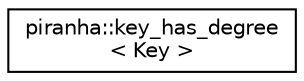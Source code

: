 digraph "Graphical Class Hierarchy"
{
  edge [fontname="Helvetica",fontsize="10",labelfontname="Helvetica",labelfontsize="10"];
  node [fontname="Helvetica",fontsize="10",shape=record];
  rankdir="LR";
  Node0 [label="piranha::key_has_degree\l\< Key \>",height=0.2,width=0.4,color="black", fillcolor="white", style="filled",URL="$classpiranha_1_1key__has__degree.html",tooltip="Type trait to detect if a key type has a degree property. "];
}
